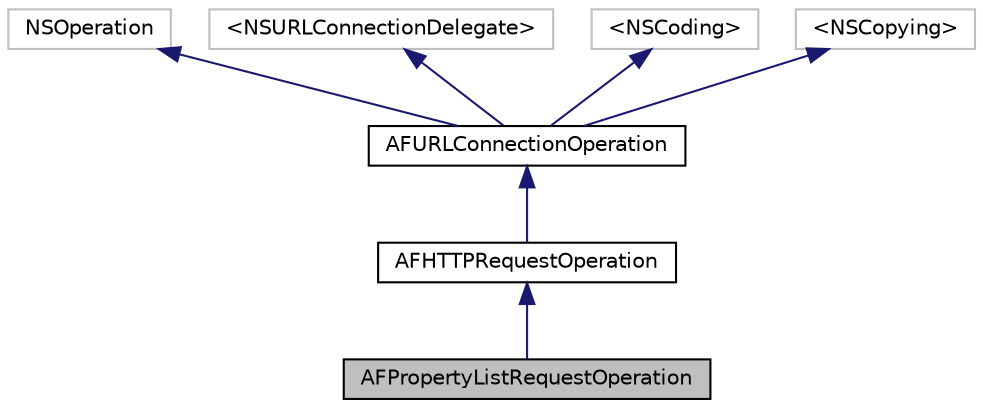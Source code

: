 digraph "AFPropertyListRequestOperation"
{
  edge [fontname="Helvetica",fontsize="10",labelfontname="Helvetica",labelfontsize="10"];
  node [fontname="Helvetica",fontsize="10",shape=record];
  Node1 [label="AFPropertyListRequestOperation",height=0.2,width=0.4,color="black", fillcolor="grey75", style="filled" fontcolor="black"];
  Node2 -> Node1 [dir="back",color="midnightblue",fontsize="10",style="solid",fontname="Helvetica"];
  Node2 [label="AFHTTPRequestOperation",height=0.2,width=0.4,color="black", fillcolor="white", style="filled",URL="$interface_a_f_h_t_t_p_request_operation.html"];
  Node3 -> Node2 [dir="back",color="midnightblue",fontsize="10",style="solid",fontname="Helvetica"];
  Node3 [label="AFURLConnectionOperation",height=0.2,width=0.4,color="black", fillcolor="white", style="filled",URL="$interface_a_f_u_r_l_connection_operation.html"];
  Node4 -> Node3 [dir="back",color="midnightblue",fontsize="10",style="solid",fontname="Helvetica"];
  Node4 [label="NSOperation",height=0.2,width=0.4,color="grey75", fillcolor="white", style="filled"];
  Node5 -> Node3 [dir="back",color="midnightblue",fontsize="10",style="solid",fontname="Helvetica"];
  Node5 [label="\<NSURLConnectionDelegate\>",height=0.2,width=0.4,color="grey75", fillcolor="white", style="filled"];
  Node6 -> Node3 [dir="back",color="midnightblue",fontsize="10",style="solid",fontname="Helvetica"];
  Node6 [label="\<NSCoding\>",height=0.2,width=0.4,color="grey75", fillcolor="white", style="filled"];
  Node7 -> Node3 [dir="back",color="midnightblue",fontsize="10",style="solid",fontname="Helvetica"];
  Node7 [label="\<NSCopying\>",height=0.2,width=0.4,color="grey75", fillcolor="white", style="filled"];
}
